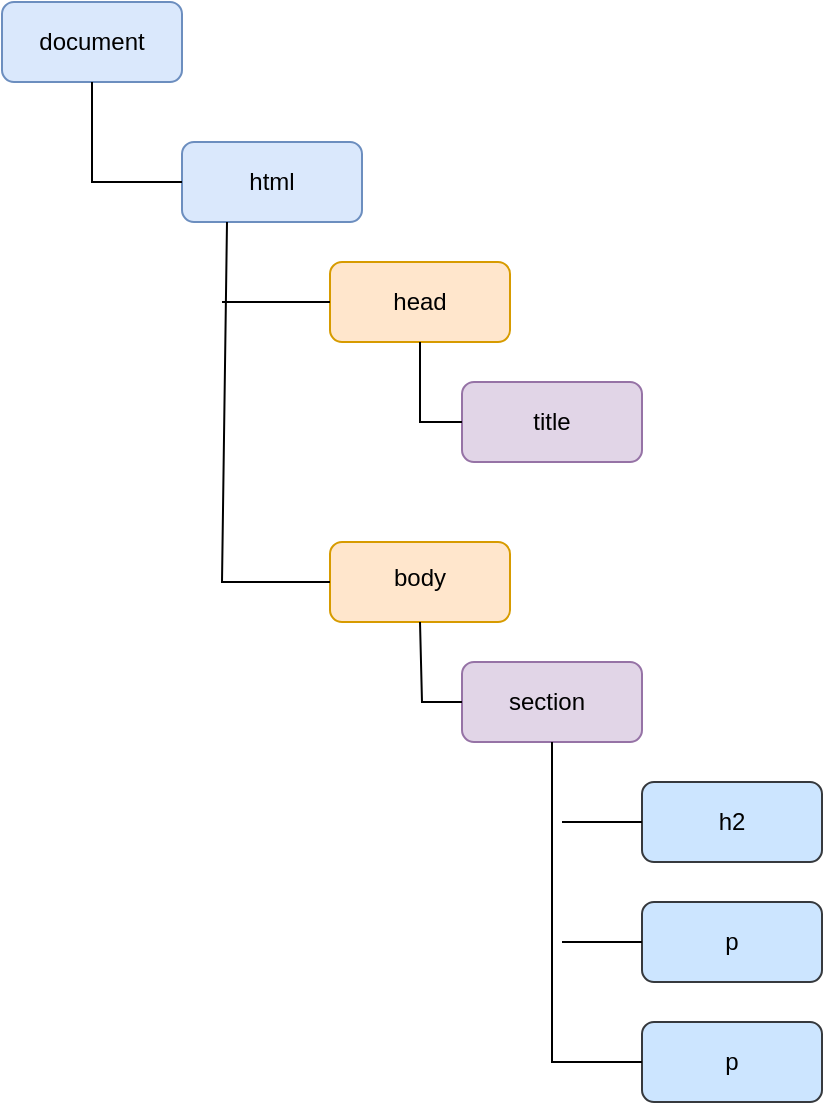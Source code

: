 <mxfile version="24.7.7">
  <diagram name="Página-1" id="vmeJsrMYOtkTEbfaRf50">
    <mxGraphModel dx="1434" dy="746" grid="0" gridSize="10" guides="1" tooltips="1" connect="1" arrows="1" fold="1" page="1" pageScale="1" pageWidth="827" pageHeight="1169" math="0" shadow="0">
      <root>
        <mxCell id="0" />
        <mxCell id="1" parent="0" />
        <mxCell id="z82gJRCpisf7ENNNL1Ij-1" value="" style="rounded=1;whiteSpace=wrap;html=1;fillColor=#dae8fc;strokeColor=#6c8ebf;" vertex="1" parent="1">
          <mxGeometry x="30" y="130" width="90" height="40" as="geometry" />
        </mxCell>
        <mxCell id="z82gJRCpisf7ENNNL1Ij-2" value="document" style="text;html=1;align=center;verticalAlign=middle;whiteSpace=wrap;rounded=0;fillColor=none;strokeColor=none;" vertex="1" parent="1">
          <mxGeometry x="45" y="135" width="60" height="30" as="geometry" />
        </mxCell>
        <mxCell id="z82gJRCpisf7ENNNL1Ij-3" value="" style="rounded=1;whiteSpace=wrap;html=1;fillColor=#dae8fc;strokeColor=#6c8ebf;" vertex="1" parent="1">
          <mxGeometry x="120" y="200" width="90" height="40" as="geometry" />
        </mxCell>
        <mxCell id="z82gJRCpisf7ENNNL1Ij-4" value="" style="rounded=1;whiteSpace=wrap;html=1;fillColor=#ffe6cc;strokeColor=#d79b00;" vertex="1" parent="1">
          <mxGeometry x="194" y="400" width="90" height="40" as="geometry" />
        </mxCell>
        <mxCell id="z82gJRCpisf7ENNNL1Ij-5" value="html" style="text;html=1;align=center;verticalAlign=middle;whiteSpace=wrap;rounded=0;" vertex="1" parent="1">
          <mxGeometry x="135" y="205" width="60" height="30" as="geometry" />
        </mxCell>
        <mxCell id="z82gJRCpisf7ENNNL1Ij-6" value="body" style="text;html=1;align=center;verticalAlign=middle;whiteSpace=wrap;rounded=0;" vertex="1" parent="1">
          <mxGeometry x="209" y="405" width="60" height="25" as="geometry" />
        </mxCell>
        <mxCell id="z82gJRCpisf7ENNNL1Ij-7" value="" style="rounded=1;whiteSpace=wrap;html=1;fillColor=#ffe6cc;strokeColor=#d79b00;" vertex="1" parent="1">
          <mxGeometry x="194" y="260" width="90" height="40" as="geometry" />
        </mxCell>
        <mxCell id="z82gJRCpisf7ENNNL1Ij-8" value="head" style="text;html=1;align=center;verticalAlign=middle;whiteSpace=wrap;rounded=0;" vertex="1" parent="1">
          <mxGeometry x="209" y="265" width="60" height="30" as="geometry" />
        </mxCell>
        <mxCell id="z82gJRCpisf7ENNNL1Ij-10" value="" style="rounded=1;whiteSpace=wrap;html=1;fillColor=#e1d5e7;strokeColor=#9673a6;" vertex="1" parent="1">
          <mxGeometry x="260" y="320" width="90" height="40" as="geometry" />
        </mxCell>
        <mxCell id="z82gJRCpisf7ENNNL1Ij-11" value="title" style="text;html=1;align=center;verticalAlign=middle;whiteSpace=wrap;rounded=0;" vertex="1" parent="1">
          <mxGeometry x="275" y="325" width="60" height="30" as="geometry" />
        </mxCell>
        <mxCell id="z82gJRCpisf7ENNNL1Ij-12" value="" style="rounded=1;whiteSpace=wrap;html=1;fillColor=#e1d5e7;strokeColor=#9673a6;" vertex="1" parent="1">
          <mxGeometry x="260" y="460" width="90" height="40" as="geometry" />
        </mxCell>
        <mxCell id="z82gJRCpisf7ENNNL1Ij-13" value="section" style="text;html=1;align=center;verticalAlign=middle;whiteSpace=wrap;rounded=0;" vertex="1" parent="1">
          <mxGeometry x="270" y="465" width="65" height="30" as="geometry" />
        </mxCell>
        <mxCell id="z82gJRCpisf7ENNNL1Ij-17" value="" style="rounded=1;whiteSpace=wrap;html=1;fillColor=#cce5ff;strokeColor=#36393d;" vertex="1" parent="1">
          <mxGeometry x="350" y="520" width="90" height="40" as="geometry" />
        </mxCell>
        <mxCell id="z82gJRCpisf7ENNNL1Ij-18" value="h2" style="text;html=1;align=center;verticalAlign=middle;whiteSpace=wrap;rounded=0;" vertex="1" parent="1">
          <mxGeometry x="365" y="525" width="60" height="30" as="geometry" />
        </mxCell>
        <mxCell id="z82gJRCpisf7ENNNL1Ij-21" value="" style="rounded=1;whiteSpace=wrap;html=1;fillColor=#cce5ff;strokeColor=#36393d;" vertex="1" parent="1">
          <mxGeometry x="350" y="580" width="90" height="40" as="geometry" />
        </mxCell>
        <mxCell id="z82gJRCpisf7ENNNL1Ij-22" value="p" style="text;html=1;align=center;verticalAlign=middle;whiteSpace=wrap;rounded=0;" vertex="1" parent="1">
          <mxGeometry x="365" y="585" width="60" height="30" as="geometry" />
        </mxCell>
        <mxCell id="z82gJRCpisf7ENNNL1Ij-26" value="" style="rounded=1;whiteSpace=wrap;html=1;fillColor=#cce5ff;strokeColor=#36393d;" vertex="1" parent="1">
          <mxGeometry x="350" y="640" width="90" height="40" as="geometry" />
        </mxCell>
        <mxCell id="z82gJRCpisf7ENNNL1Ij-27" value="p" style="text;html=1;align=center;verticalAlign=middle;whiteSpace=wrap;rounded=0;" vertex="1" parent="1">
          <mxGeometry x="365" y="645" width="60" height="30" as="geometry" />
        </mxCell>
        <mxCell id="z82gJRCpisf7ENNNL1Ij-28" value="" style="endArrow=none;html=1;rounded=0;entryX=0.5;entryY=1;entryDx=0;entryDy=0;exitX=0;exitY=0.5;exitDx=0;exitDy=0;" edge="1" parent="1" source="z82gJRCpisf7ENNNL1Ij-3" target="z82gJRCpisf7ENNNL1Ij-1">
          <mxGeometry width="50" height="50" relative="1" as="geometry">
            <mxPoint x="75" y="220" as="sourcePoint" />
            <mxPoint x="440" y="430" as="targetPoint" />
            <Array as="points">
              <mxPoint x="75" y="220" />
            </Array>
          </mxGeometry>
        </mxCell>
        <mxCell id="z82gJRCpisf7ENNNL1Ij-29" value="" style="endArrow=none;html=1;rounded=0;entryX=0.25;entryY=1;entryDx=0;entryDy=0;exitX=0;exitY=0.5;exitDx=0;exitDy=0;" edge="1" parent="1" source="z82gJRCpisf7ENNNL1Ij-4" target="z82gJRCpisf7ENNNL1Ij-3">
          <mxGeometry width="50" height="50" relative="1" as="geometry">
            <mxPoint x="390" y="480" as="sourcePoint" />
            <mxPoint x="440" y="430" as="targetPoint" />
            <Array as="points">
              <mxPoint x="140" y="420" />
            </Array>
          </mxGeometry>
        </mxCell>
        <mxCell id="z82gJRCpisf7ENNNL1Ij-32" value="" style="endArrow=none;html=1;rounded=0;entryX=0.5;entryY=1;entryDx=0;entryDy=0;exitX=0;exitY=0.5;exitDx=0;exitDy=0;" edge="1" parent="1" source="z82gJRCpisf7ENNNL1Ij-10" target="z82gJRCpisf7ENNNL1Ij-7">
          <mxGeometry width="50" height="50" relative="1" as="geometry">
            <mxPoint x="390" y="480" as="sourcePoint" />
            <mxPoint x="440" y="430" as="targetPoint" />
            <Array as="points">
              <mxPoint x="239" y="340" />
            </Array>
          </mxGeometry>
        </mxCell>
        <mxCell id="z82gJRCpisf7ENNNL1Ij-33" value="" style="endArrow=none;html=1;rounded=0;entryX=0.5;entryY=1;entryDx=0;entryDy=0;exitX=0;exitY=0.5;exitDx=0;exitDy=0;" edge="1" parent="1" source="z82gJRCpisf7ENNNL1Ij-12" target="z82gJRCpisf7ENNNL1Ij-4">
          <mxGeometry width="50" height="50" relative="1" as="geometry">
            <mxPoint x="390" y="480" as="sourcePoint" />
            <mxPoint x="440" y="430" as="targetPoint" />
            <Array as="points">
              <mxPoint x="240" y="480" />
            </Array>
          </mxGeometry>
        </mxCell>
        <mxCell id="z82gJRCpisf7ENNNL1Ij-34" value="" style="endArrow=none;html=1;rounded=0;entryX=0.5;entryY=1;entryDx=0;entryDy=0;exitX=0;exitY=0.5;exitDx=0;exitDy=0;" edge="1" parent="1" source="z82gJRCpisf7ENNNL1Ij-26" target="z82gJRCpisf7ENNNL1Ij-12">
          <mxGeometry width="50" height="50" relative="1" as="geometry">
            <mxPoint x="390" y="480" as="sourcePoint" />
            <mxPoint x="440" y="430" as="targetPoint" />
            <Array as="points">
              <mxPoint x="305" y="660" />
              <mxPoint x="305" y="540" />
            </Array>
          </mxGeometry>
        </mxCell>
        <mxCell id="z82gJRCpisf7ENNNL1Ij-36" value="" style="endArrow=none;html=1;rounded=0;entryX=0;entryY=0.5;entryDx=0;entryDy=0;" edge="1" parent="1" target="z82gJRCpisf7ENNNL1Ij-17">
          <mxGeometry width="50" height="50" relative="1" as="geometry">
            <mxPoint x="310" y="540" as="sourcePoint" />
            <mxPoint x="440" y="430" as="targetPoint" />
            <Array as="points" />
          </mxGeometry>
        </mxCell>
        <mxCell id="z82gJRCpisf7ENNNL1Ij-39" value="" style="endArrow=none;html=1;rounded=0;entryX=0;entryY=0.5;entryDx=0;entryDy=0;" edge="1" parent="1" target="z82gJRCpisf7ENNNL1Ij-21">
          <mxGeometry width="50" height="50" relative="1" as="geometry">
            <mxPoint x="310" y="600" as="sourcePoint" />
            <mxPoint x="440" y="430" as="targetPoint" />
          </mxGeometry>
        </mxCell>
        <mxCell id="z82gJRCpisf7ENNNL1Ij-40" value="" style="endArrow=none;html=1;rounded=0;entryX=0;entryY=0.5;entryDx=0;entryDy=0;" edge="1" parent="1" target="z82gJRCpisf7ENNNL1Ij-7">
          <mxGeometry width="50" height="50" relative="1" as="geometry">
            <mxPoint x="140" y="280" as="sourcePoint" />
            <mxPoint x="440" y="430" as="targetPoint" />
          </mxGeometry>
        </mxCell>
      </root>
    </mxGraphModel>
  </diagram>
</mxfile>

